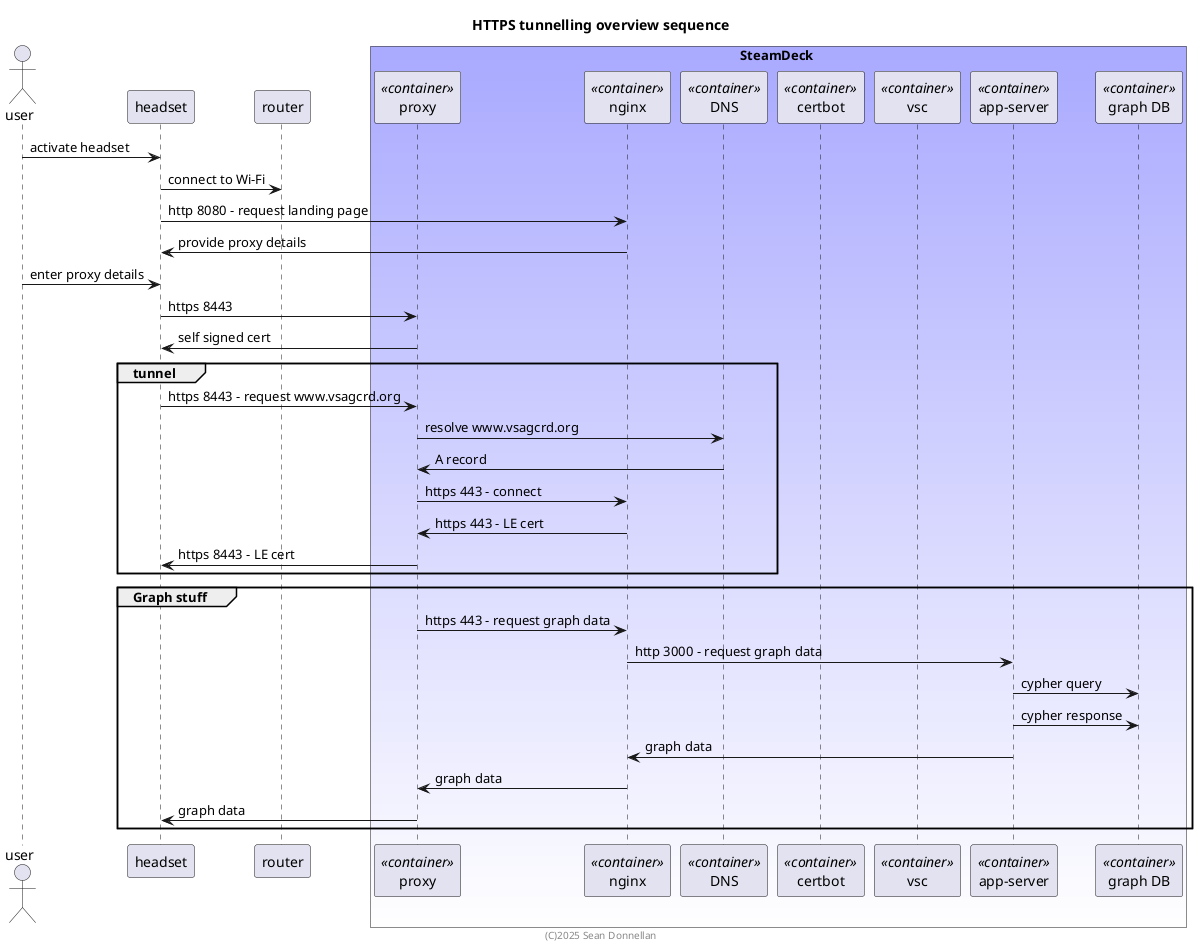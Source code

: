 @startuml
title HTTPS tunnelling overview sequence
footer (C)2025 Sean Donnellan

actor user
participant headset
participant router
box SteamDeck #aaf-fff
    participant "proxy" as steamdeck.proxy <<container>>
    participant "nginx" as steamdeck.nginx <<container>>
    participant "DNS" as steamdeck.dns <<container>>
    participant "certbot" as steamdeck.certbot <<container>>
    participant "vsc" as steamdeck.vsc <<container>>
    participant "app-server" as steamdeck.app <<container>>
    participant "graph DB" as steamdeck.neo4j <<container>>
end box

user -> headset: activate headset
headset -> router: connect to Wi-Fi
headset -> steamdeck.nginx: http 8080 - request landing page
headset <- steamdeck.nginx: provide proxy details
user -> headset: enter proxy details
headset -> steamdeck.proxy: https 8443
headset <- steamdeck.proxy: self signed cert
group tunnel
    headset -> steamdeck.proxy: https 8443 - request www.vsagcrd.org
    steamdeck.proxy -> steamdeck.dns: resolve www.vsagcrd.org
    steamdeck.proxy <- steamdeck.dns: A record
    steamdeck.proxy -> steamdeck.nginx: https 443 - connect
    steamdeck.proxy <- steamdeck.nginx: https 443 - LE cert
    headset <- steamdeck.proxy: https 8443 - LE cert
end group
group Graph stuff
    steamdeck.proxy -> steamdeck.nginx: https 443 - request graph data
    steamdeck.nginx -> steamdeck.app: http 3000 - request graph data
    steamdeck.app -> steamdeck.neo4j: cypher query
    steamdeck.neo4j <- steamdeck.app: cypher response
    steamdeck.nginx <- steamdeck.app: graph data
    steamdeck.proxy <- steamdeck.nginx: graph data
    headset <- steamdeck.proxy: graph data
end group
@enduml


